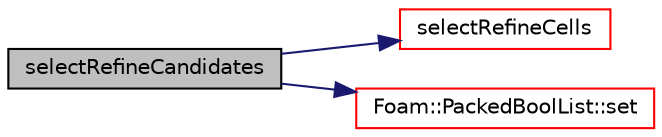 digraph "selectRefineCandidates"
{
  bgcolor="transparent";
  edge [fontname="Helvetica",fontsize="10",labelfontname="Helvetica",labelfontsize="10"];
  node [fontname="Helvetica",fontsize="10",shape=record];
  rankdir="LR";
  Node1 [label="selectRefineCandidates",height=0.2,width=0.4,color="black", fillcolor="grey75", style="filled", fontcolor="black"];
  Node1 -> Node2 [color="midnightblue",fontsize="10",style="solid",fontname="Helvetica"];
  Node2 [label="selectRefineCells",height=0.2,width=0.4,color="red",URL="$a00614.html#a9348fddb91823c074b781046aa0cd05c",tooltip="Subset candidate cells for refinement. "];
  Node1 -> Node3 [color="midnightblue",fontsize="10",style="solid",fontname="Helvetica"];
  Node3 [label="Foam::PackedBoolList::set",height=0.2,width=0.4,color="red",URL="$a01799.html#a0c010317ff4eff942a58dd385245119d",tooltip="Set specified bits. "];
}
